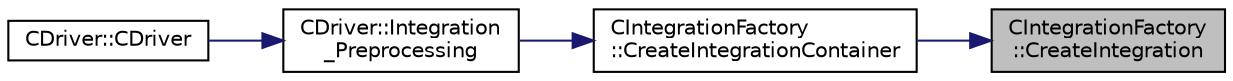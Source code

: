 digraph "CIntegrationFactory::CreateIntegration"
{
 // LATEX_PDF_SIZE
  edge [fontname="Helvetica",fontsize="10",labelfontname="Helvetica",labelfontsize="10"];
  node [fontname="Helvetica",fontsize="10",shape=record];
  rankdir="RL";
  Node1 [label="CIntegrationFactory\l::CreateIntegration",height=0.2,width=0.4,color="black", fillcolor="grey75", style="filled", fontcolor="black",tooltip="Create a new integration instance based on the current sub solver."];
  Node1 -> Node2 [dir="back",color="midnightblue",fontsize="10",style="solid",fontname="Helvetica"];
  Node2 [label="CIntegrationFactory\l::CreateIntegrationContainer",height=0.2,width=0.4,color="black", fillcolor="white", style="filled",URL="$classCIntegrationFactory.html#a07a370118efa6af50008afa8a8c8287b",tooltip="Create the integration container based on the current main solver."];
  Node2 -> Node3 [dir="back",color="midnightblue",fontsize="10",style="solid",fontname="Helvetica"];
  Node3 [label="CDriver::Integration\l_Preprocessing",height=0.2,width=0.4,color="black", fillcolor="white", style="filled",URL="$classCDriver.html#ab90f5af7a2f4808f7d31b963ca5037f1",tooltip="Definition and allocation of all integration classes."];
  Node3 -> Node4 [dir="back",color="midnightblue",fontsize="10",style="solid",fontname="Helvetica"];
  Node4 [label="CDriver::CDriver",height=0.2,width=0.4,color="black", fillcolor="white", style="filled",URL="$classCDriver.html#a3fca4a013a6efa9bbb38fe78a86b5f3d",tooltip="Constructor of the class."];
}
